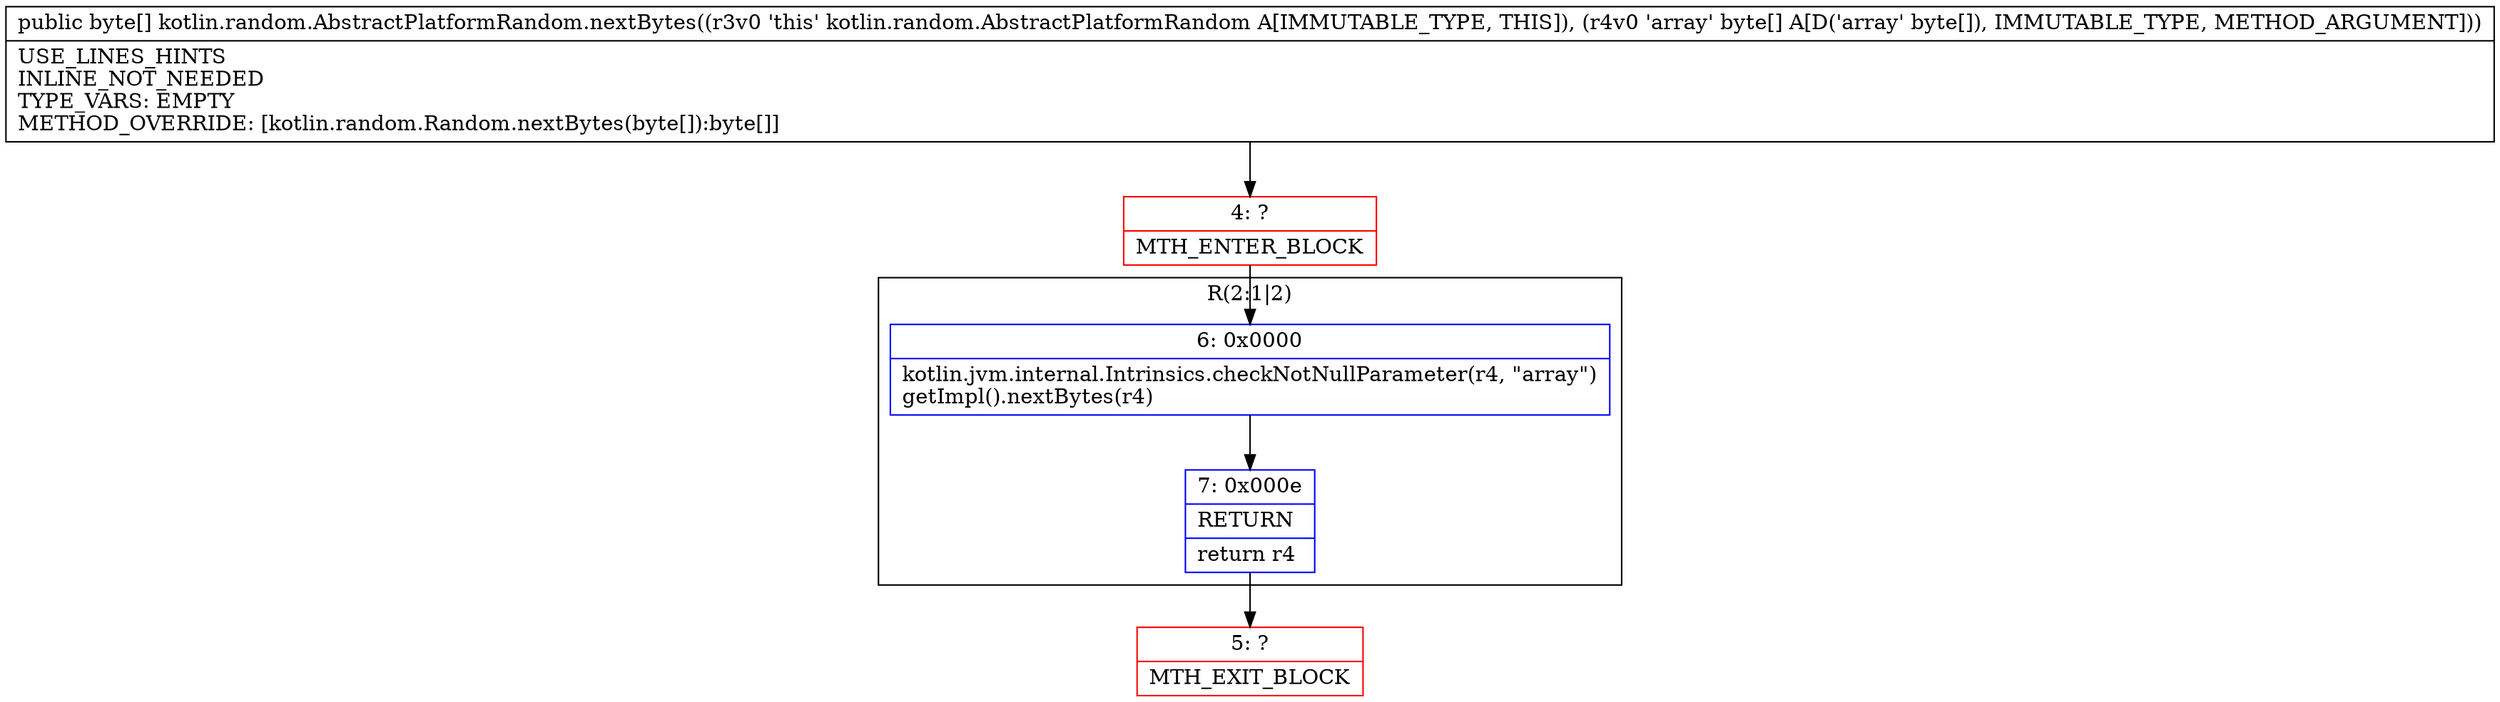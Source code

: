 digraph "CFG forkotlin.random.AbstractPlatformRandom.nextBytes([B)[B" {
subgraph cluster_Region_1797810418 {
label = "R(2:1|2)";
node [shape=record,color=blue];
Node_6 [shape=record,label="{6\:\ 0x0000|kotlin.jvm.internal.Intrinsics.checkNotNullParameter(r4, \"array\")\lgetImpl().nextBytes(r4)\l}"];
Node_7 [shape=record,label="{7\:\ 0x000e|RETURN\l|return r4\l}"];
}
Node_4 [shape=record,color=red,label="{4\:\ ?|MTH_ENTER_BLOCK\l}"];
Node_5 [shape=record,color=red,label="{5\:\ ?|MTH_EXIT_BLOCK\l}"];
MethodNode[shape=record,label="{public byte[] kotlin.random.AbstractPlatformRandom.nextBytes((r3v0 'this' kotlin.random.AbstractPlatformRandom A[IMMUTABLE_TYPE, THIS]), (r4v0 'array' byte[] A[D('array' byte[]), IMMUTABLE_TYPE, METHOD_ARGUMENT]))  | USE_LINES_HINTS\lINLINE_NOT_NEEDED\lTYPE_VARS: EMPTY\lMETHOD_OVERRIDE: [kotlin.random.Random.nextBytes(byte[]):byte[]]\l}"];
MethodNode -> Node_4;Node_6 -> Node_7;
Node_7 -> Node_5;
Node_4 -> Node_6;
}

